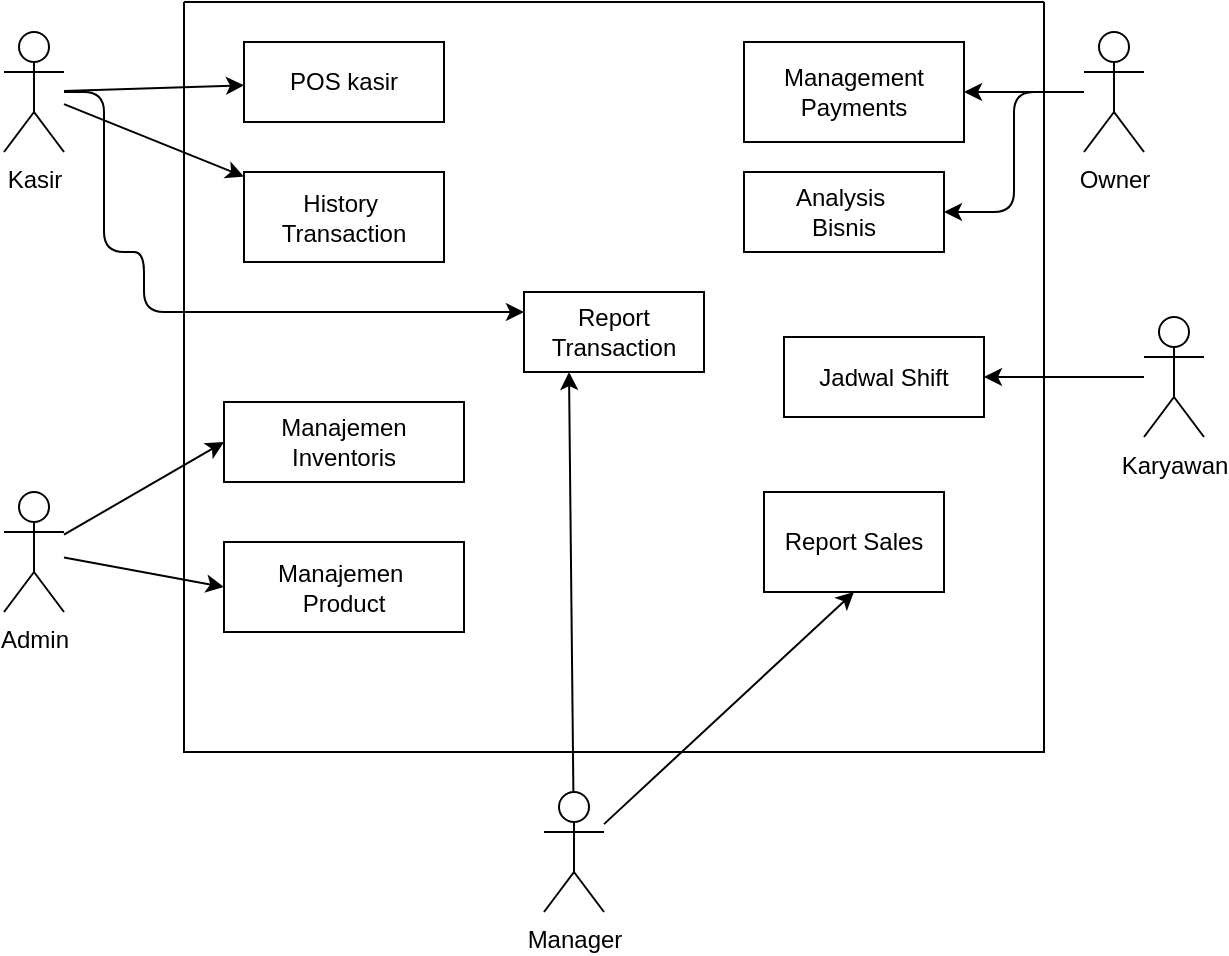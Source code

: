 <mxfile>
    <diagram id="sYxVgDdYPhwjKpfYvSHR" name="Page-1">
        <mxGraphModel dx="874" dy="735" grid="1" gridSize="10" guides="1" tooltips="1" connect="1" arrows="1" fold="1" page="0" pageScale="1" pageWidth="850" pageHeight="1100" math="0" shadow="0">
            <root>
                <mxCell id="0"/>
                <mxCell id="1" parent="0"/>
                <mxCell id="2" style="edgeStyle=none;html=1;" edge="1" parent="1" source="5" target="17">
                    <mxGeometry relative="1" as="geometry"/>
                </mxCell>
                <mxCell id="3" style="edgeStyle=none;html=1;" edge="1" parent="1" source="5" target="22">
                    <mxGeometry relative="1" as="geometry"/>
                </mxCell>
                <mxCell id="4" style="edgeStyle=orthogonalEdgeStyle;html=1;entryX=0;entryY=0.25;entryDx=0;entryDy=0;" edge="1" parent="1" source="5" target="24">
                    <mxGeometry relative="1" as="geometry">
                        <Array as="points">
                            <mxPoint x="1570" y="460"/>
                            <mxPoint x="1570" y="540"/>
                            <mxPoint x="1590" y="540"/>
                            <mxPoint x="1590" y="570"/>
                        </Array>
                    </mxGeometry>
                </mxCell>
                <mxCell id="5" value="Kasir" style="shape=umlActor;verticalLabelPosition=bottom;verticalAlign=top;html=1;" vertex="1" parent="1">
                    <mxGeometry x="1520" y="430" width="30" height="60" as="geometry"/>
                </mxCell>
                <mxCell id="6" style="edgeStyle=none;html=1;entryX=0;entryY=0.5;entryDx=0;entryDy=0;" edge="1" parent="1" source="8" target="21">
                    <mxGeometry relative="1" as="geometry"/>
                </mxCell>
                <mxCell id="7" style="edgeStyle=none;html=1;entryX=0;entryY=0.5;entryDx=0;entryDy=0;" edge="1" parent="1" source="8" target="19">
                    <mxGeometry relative="1" as="geometry"/>
                </mxCell>
                <mxCell id="8" value="Admin" style="shape=umlActor;verticalLabelPosition=bottom;verticalAlign=top;html=1;" vertex="1" parent="1">
                    <mxGeometry x="1520" y="660" width="30" height="60" as="geometry"/>
                </mxCell>
                <mxCell id="9" style="html=1;" edge="1" parent="1" source="11" target="20">
                    <mxGeometry relative="1" as="geometry"/>
                </mxCell>
                <mxCell id="10" style="edgeStyle=orthogonalEdgeStyle;html=1;entryX=1;entryY=0.5;entryDx=0;entryDy=0;" edge="1" parent="1" source="11" target="18">
                    <mxGeometry relative="1" as="geometry"/>
                </mxCell>
                <mxCell id="11" value="Owner" style="shape=umlActor;verticalLabelPosition=bottom;verticalAlign=top;html=1;" vertex="1" parent="1">
                    <mxGeometry x="2060" y="430" width="30" height="60" as="geometry"/>
                </mxCell>
                <mxCell id="12" style="edgeStyle=orthogonalEdgeStyle;html=1;" edge="1" parent="1" source="13" target="25">
                    <mxGeometry relative="1" as="geometry"/>
                </mxCell>
                <mxCell id="13" value="Karyawan" style="shape=umlActor;verticalLabelPosition=bottom;verticalAlign=top;html=1;" vertex="1" parent="1">
                    <mxGeometry x="2090" y="572.5" width="30" height="60" as="geometry"/>
                </mxCell>
                <mxCell id="14" style="edgeStyle=none;html=1;entryX=0.5;entryY=1;entryDx=0;entryDy=0;" edge="1" parent="1" source="16" target="26">
                    <mxGeometry relative="1" as="geometry"/>
                </mxCell>
                <mxCell id="15" style="edgeStyle=none;html=1;entryX=0.25;entryY=1;entryDx=0;entryDy=0;" edge="1" parent="1" source="16" target="24">
                    <mxGeometry relative="1" as="geometry"/>
                </mxCell>
                <mxCell id="16" value="Manager" style="shape=umlActor;verticalLabelPosition=bottom;verticalAlign=top;html=1;" vertex="1" parent="1">
                    <mxGeometry x="1790" y="810" width="30" height="60" as="geometry"/>
                </mxCell>
                <mxCell id="17" value="POS kasir" style="rounded=0;whiteSpace=wrap;html=1;" vertex="1" parent="1">
                    <mxGeometry x="1640" y="435" width="100" height="40" as="geometry"/>
                </mxCell>
                <mxCell id="18" value="Analysis&amp;nbsp;&lt;div&gt;Bisnis&lt;/div&gt;" style="rounded=0;whiteSpace=wrap;html=1;" vertex="1" parent="1">
                    <mxGeometry x="1890" y="500" width="100" height="40" as="geometry"/>
                </mxCell>
                <mxCell id="19" value="Manajemen&amp;nbsp;&lt;div&gt;Product&lt;/div&gt;" style="rounded=0;whiteSpace=wrap;html=1;" vertex="1" parent="1">
                    <mxGeometry x="1630" y="685" width="120" height="45" as="geometry"/>
                </mxCell>
                <mxCell id="20" value="Management Payments" style="rounded=0;whiteSpace=wrap;html=1;" vertex="1" parent="1">
                    <mxGeometry x="1890" y="435" width="110" height="50" as="geometry"/>
                </mxCell>
                <mxCell id="21" value="Manajemen Inventoris" style="rounded=0;whiteSpace=wrap;html=1;" vertex="1" parent="1">
                    <mxGeometry x="1630" y="615" width="120" height="40" as="geometry"/>
                </mxCell>
                <mxCell id="22" value="History&amp;nbsp;&lt;div&gt;Transaction&lt;/div&gt;" style="rounded=0;whiteSpace=wrap;html=1;" vertex="1" parent="1">
                    <mxGeometry x="1640" y="500" width="100" height="45" as="geometry"/>
                </mxCell>
                <mxCell id="23" value="" style="swimlane;startSize=0;" vertex="1" parent="1">
                    <mxGeometry x="1610" y="415" width="430" height="375" as="geometry"/>
                </mxCell>
                <mxCell id="24" value="Report Transaction" style="rounded=0;whiteSpace=wrap;html=1;" vertex="1" parent="23">
                    <mxGeometry x="170" y="145" width="90" height="40" as="geometry"/>
                </mxCell>
                <mxCell id="25" value="Jadwal Shift" style="rounded=0;whiteSpace=wrap;html=1;" vertex="1" parent="23">
                    <mxGeometry x="300" y="167.5" width="100" height="40" as="geometry"/>
                </mxCell>
                <mxCell id="26" value="Report Sales" style="rounded=0;whiteSpace=wrap;html=1;" vertex="1" parent="23">
                    <mxGeometry x="290" y="245" width="90" height="50" as="geometry"/>
                </mxCell>
            </root>
        </mxGraphModel>
    </diagram>
</mxfile>